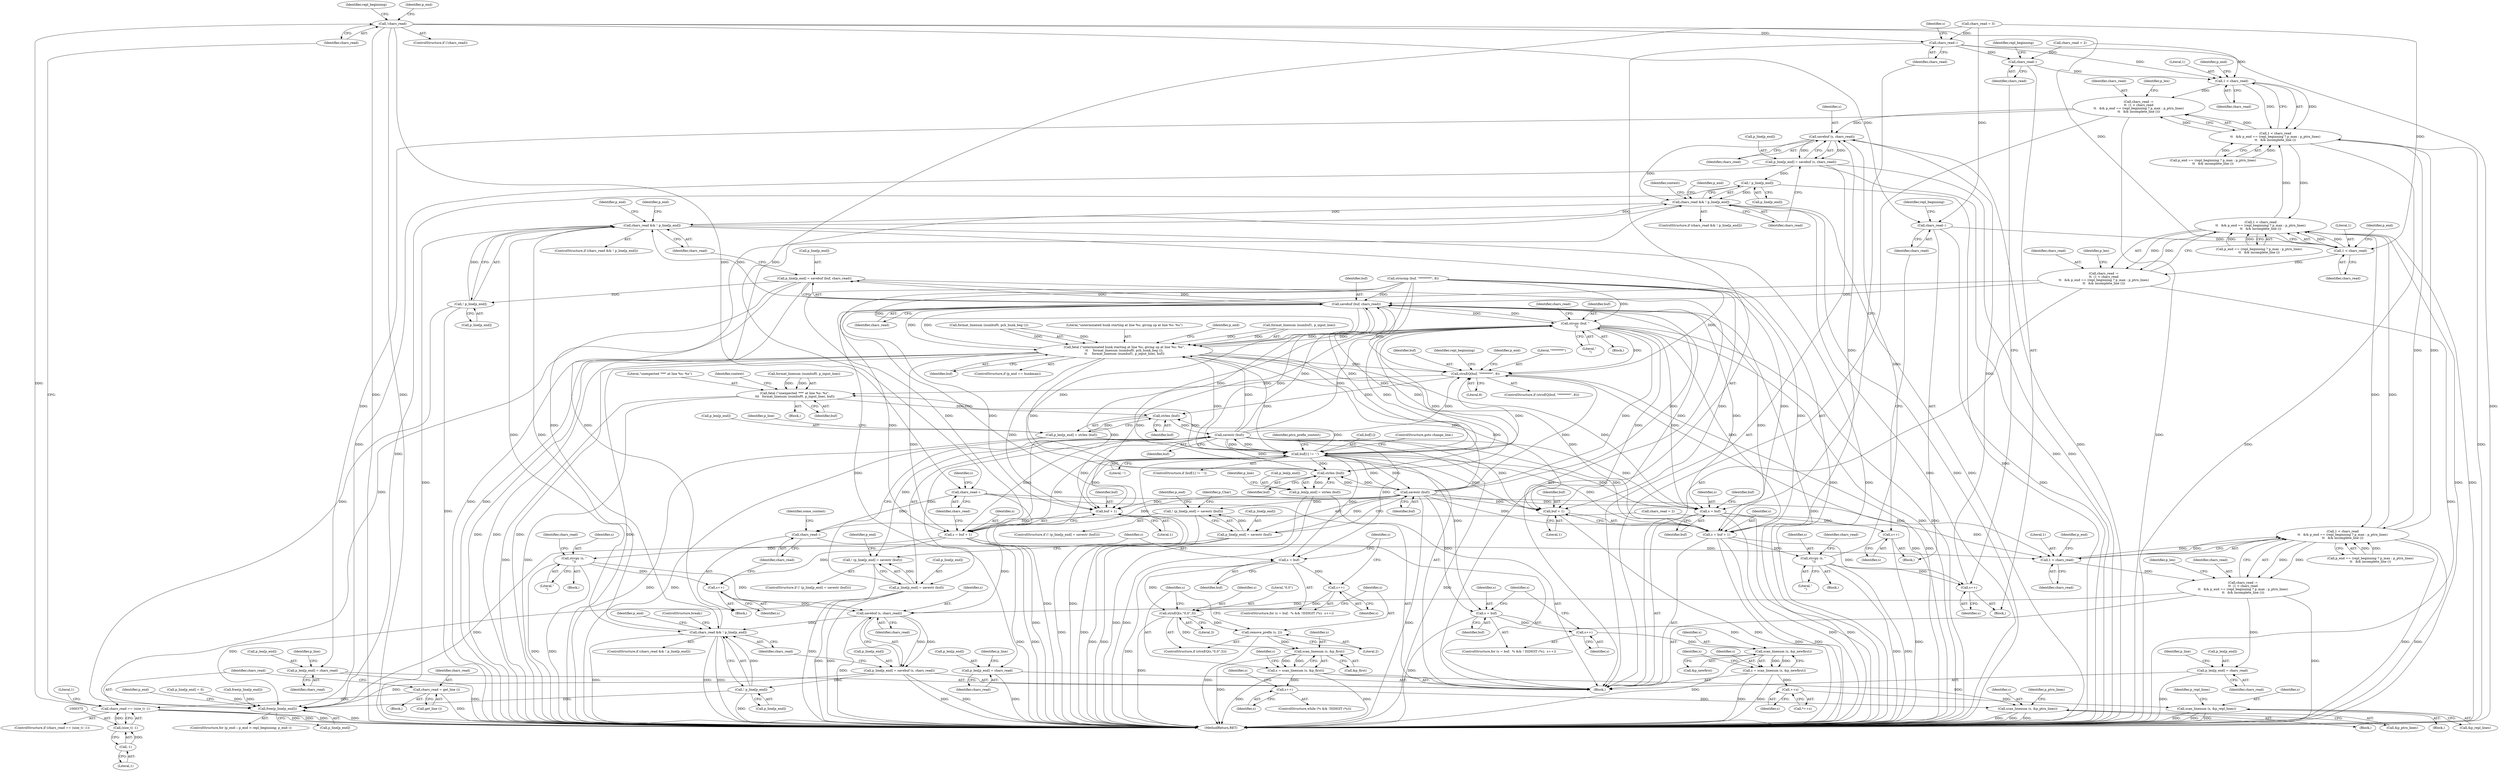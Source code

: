 digraph "0_savannah_0c08d7a902c6fdd49b704623a12d8d672ef18944@API" {
"1000382" [label="(Call,!chars_read)"];
"1000372" [label="(Call,chars_read == (size_t) -1)"];
"1000368" [label="(Call,chars_read = get_line ())"];
"1000374" [label="(Call,(size_t) -1)"];
"1000376" [label="(Call,-1)"];
"1000891" [label="(Call,chars_read--)"];
"1000920" [label="(Call,chars_read--)"];
"1000957" [label="(Call,1 < chars_read)"];
"1000954" [label="(Call,chars_read -=\n\t\t  (1 < chars_read\n\t\t   && p_end == (repl_beginning ? p_max : p_ptrn_lines)\n\t\t   && incomplete_line ()))"];
"1000968" [label="(Call,p_len[p_end] = chars_read)"];
"1000977" [label="(Call,savebuf (s, chars_read))"];
"1000973" [label="(Call,p_line[p_end] = savebuf (s, chars_read))"];
"1000983" [label="(Call,! p_line[p_end])"];
"1000981" [label="(Call,chars_read && ! p_line[p_end])"];
"1001055" [label="(Call,chars_read && ! p_line[p_end])"];
"1001183" [label="(Call,chars_read && ! p_line[p_end])"];
"1001237" [label="(Call,free(p_line[p_end]))"];
"1000956" [label="(Call,1 < chars_read\n\t\t   && p_end == (repl_beginning ? p_max : p_ptrn_lines)\n\t\t   && incomplete_line ())"];
"1001030" [label="(Call,1 < chars_read\n\t\t   && p_end == (repl_beginning ? p_max : p_ptrn_lines)\n\t\t   && incomplete_line ())"];
"1001028" [label="(Call,chars_read -=\n\t\t  (1 < chars_read\n\t\t   && p_end == (repl_beginning ? p_max : p_ptrn_lines)\n\t\t   && incomplete_line ()))"];
"1001042" [label="(Call,p_len[p_end] = chars_read)"];
"1001051" [label="(Call,savebuf (buf, chars_read))"];
"1000401" [label="(Call,strcpy (buf, \"  \n\"))"];
"1000417" [label="(Call,fatal (\"unterminated hunk starting at line %s; giving up at line %s: %s\",\n\t\t     format_linenum (numbuf0, pch_hunk_beg ()),\n\t\t     format_linenum (numbuf1, p_input_line), buf))"];
"1000452" [label="(Call,strnEQ(buf, \"********\", 8))"];
"1000486" [label="(Call,fatal (\"unexpected '***' at line %s: %s\",\n\t\t\t   format_linenum (numbuf0, p_input_line), buf))"];
"1000499" [label="(Call,strlen (buf))"];
"1000495" [label="(Call,p_len[p_end] = strlen (buf))"];
"1000507" [label="(Call,savestr (buf))"];
"1000502" [label="(Call,! (p_line[p_end] = savestr (buf)))"];
"1000503" [label="(Call,p_line[p_end] = savestr (buf))"];
"1000516" [label="(Call,s = buf)"];
"1000526" [label="(Call,s++)"];
"1000529" [label="(Call,strnEQ(s,\"0,0\",3))"];
"1000533" [label="(Call,remove_prefix (s, 2))"];
"1000538" [label="(Call,scan_linenum (s, &p_first))"];
"1000536" [label="(Call,s = scan_linenum (s, &p_first))"];
"1000556" [label="(Call,s++)"];
"1000558" [label="(Call,scan_linenum (s, &p_ptrn_lines))"];
"1000622" [label="(Call,buf[1] != '-')"];
"1000741" [label="(Call,strlen (buf))"];
"1000737" [label="(Call,p_len[p_end] = strlen (buf))"];
"1000749" [label="(Call,savestr (buf))"];
"1000744" [label="(Call,! (p_line[p_end] = savestr (buf)))"];
"1000745" [label="(Call,p_line[p_end] = savestr (buf))"];
"1000763" [label="(Call,s = buf)"];
"1000773" [label="(Call,s++)"];
"1000777" [label="(Call,scan_linenum (s, &p_newfirst))"];
"1000775" [label="(Call,s = scan_linenum (s, &p_newfirst))"];
"1000792" [label="(Call,++s)"];
"1000799" [label="(Call,scan_linenum (s, &p_repl_lines))"];
"1000886" [label="(Call,s = buf + 1)"];
"1000901" [label="(Call,strcpy (s, \" \n\"))"];
"1000918" [label="(Call,s++)"];
"1000888" [label="(Call,buf + 1)"];
"1000999" [label="(Call,s = buf)"];
"1001008" [label="(Call,s++)"];
"1001098" [label="(Call,s = buf + 1)"];
"1001113" [label="(Call,strcpy (s, \"\n\"))"];
"1001130" [label="(Call,s++)"];
"1001179" [label="(Call,savebuf (s, chars_read))"];
"1001175" [label="(Call,p_line[p_end] = savebuf (s, chars_read))"];
"1001185" [label="(Call,! p_line[p_end])"];
"1001100" [label="(Call,buf + 1)"];
"1001047" [label="(Call,p_line[p_end] = savebuf (buf, chars_read))"];
"1001057" [label="(Call,! p_line[p_end])"];
"1001158" [label="(Call,1 < chars_read\n\t\t   && p_end == (repl_beginning ? p_max : p_ptrn_lines)\n\t\t   && incomplete_line ())"];
"1001156" [label="(Call,chars_read -=\n\t\t  (1 < chars_read\n\t\t   && p_end == (repl_beginning ? p_max : p_ptrn_lines)\n\t\t   && incomplete_line ()))"];
"1001170" [label="(Call,p_len[p_end] = chars_read)"];
"1001010" [label="(Call,chars_read--)"];
"1001031" [label="(Call,1 < chars_read)"];
"1001103" [label="(Call,chars_read--)"];
"1001132" [label="(Call,chars_read--)"];
"1001159" [label="(Call,1 < chars_read)"];
"1000486" [label="(Call,fatal (\"unexpected '***' at line %s: %s\",\n\t\t\t   format_linenum (numbuf0, p_input_line), buf))"];
"1001159" [label="(Call,1 < chars_read)"];
"1001172" [label="(Identifier,p_len)"];
"1002772" [label="(MethodReturn,RET)"];
"1001001" [label="(Identifier,buf)"];
"1000890" [label="(Literal,1)"];
"1001161" [label="(Identifier,chars_read)"];
"1000453" [label="(Identifier,buf)"];
"1000487" [label="(Literal,\"unexpected '***' at line %s: %s\")"];
"1000402" [label="(Identifier,buf)"];
"1000741" [label="(Call,strlen (buf))"];
"1001057" [label="(Call,! p_line[p_end])"];
"1000532" [label="(Literal,3)"];
"1001183" [label="(Call,chars_read && ! p_line[p_end])"];
"1001030" [label="(Call,1 < chars_read\n\t\t   && p_end == (repl_beginning ? p_max : p_ptrn_lines)\n\t\t   && incomplete_line ())"];
"1001054" [label="(ControlStructure,if (chars_read && ! p_line[p_end]))"];
"1000742" [label="(Identifier,buf)"];
"1000521" [label="(Identifier,s)"];
"1000759" [label="(Identifier,p_Char)"];
"1000747" [label="(Identifier,p_line)"];
"1000381" [label="(ControlStructure,if (!chars_read))"];
"1000773" [label="(Call,s++)"];
"1000897" [label="(Identifier,s)"];
"1001044" [label="(Identifier,p_len)"];
"1000621" [label="(ControlStructure,if (buf[1] != '-'))"];
"1000793" [label="(Identifier,s)"];
"1001158" [label="(Call,1 < chars_read\n\t\t   && p_end == (repl_beginning ? p_max : p_ptrn_lines)\n\t\t   && incomplete_line ())"];
"1000765" [label="(Identifier,buf)"];
"1000547" [label="(Block,)"];
"1000556" [label="(Call,s++)"];
"1001191" [label="(Identifier,p_end)"];
"1000531" [label="(Literal,\"0,0\")"];
"1000999" [label="(Call,s = buf)"];
"1000919" [label="(Identifier,s)"];
"1000743" [label="(ControlStructure,if (! (p_line[p_end] = savestr (buf))))"];
"1001179" [label="(Call,savebuf (s, chars_read))"];
"1000903" [label="(Literal,\" \n\")"];
"1000559" [label="(Identifier,s)"];
"1000972" [label="(Identifier,chars_read)"];
"1000545" [label="(Identifier,s)"];
"1001145" [label="(Identifier,some_context)"];
"1001175" [label="(Call,p_line[p_end] = savebuf (s, chars_read))"];
"1001176" [label="(Call,p_line[p_end])"];
"1001049" [label="(Identifier,p_line)"];
"1000750" [label="(Identifier,buf)"];
"1000401" [label="(Call,strcpy (buf, \"  \n\"))"];
"1000800" [label="(Identifier,s)"];
"1000891" [label="(Call,chars_read--)"];
"1000888" [label="(Call,buf + 1)"];
"1000968" [label="(Call,p_len[p_end] = chars_read)"];
"1001036" [label="(Identifier,p_end)"];
"1000371" [label="(ControlStructure,if (chars_read == (size_t) -1))"];
"1000799" [label="(Call,scan_linenum (s, &p_repl_lines))"];
"1000774" [label="(Identifier,s)"];
"1001185" [label="(Call,! p_line[p_end])"];
"1000496" [label="(Call,p_len[p_end])"];
"1000786" [label="(Block,)"];
"1000981" [label="(Call,chars_read && ! p_line[p_end])"];
"1000501" [label="(ControlStructure,if (! (p_line[p_end] = savestr (buf))))"];
"1000563" [label="(Identifier,p_ptrn_lines)"];
"1000960" [label="(Call,p_end == (repl_beginning ? p_max : p_ptrn_lines)\n\t\t   && incomplete_line ())"];
"1000984" [label="(Call,p_line[p_end])"];
"1000622" [label="(Call,buf[1] != '-')"];
"1000530" [label="(Identifier,s)"];
"1000449" [label="(Block,)"];
"1000920" [label="(Call,chars_read--)"];
"1000764" [label="(Identifier,s)"];
"1000983" [label="(Call,! p_line[p_end])"];
"1001160" [label="(Literal,1)"];
"1001236" [label="(Identifier,p_end)"];
"1000455" [label="(Literal,8)"];
"1000901" [label="(Call,strcpy (s, \" \n\"))"];
"1001131" [label="(Identifier,s)"];
"1001156" [label="(Call,chars_read -=\n\t\t  (1 < chars_read\n\t\t   && p_end == (repl_beginning ? p_max : p_ptrn_lines)\n\t\t   && incomplete_line ()))"];
"1000451" [label="(ControlStructure,if (strnEQ(buf, \"********\", 8)))"];
"1001099" [label="(Identifier,s)"];
"1001132" [label="(Call,chars_read--)"];
"1000515" [label="(ControlStructure,for (s = buf;  *s && !ISDIGIT (*s);  s++))"];
"1000957" [label="(Call,1 < chars_read)"];
"1000623" [label="(Call,buf[1])"];
"1000792" [label="(Call,++s)"];
"1000763" [label="(Call,s = buf)"];
"1000459" [label="(Identifier,repl_beginning)"];
"1001186" [label="(Call,p_line[p_end])"];
"1000954" [label="(Call,chars_read -=\n\t\t  (1 < chars_read\n\t\t   && p_end == (repl_beginning ? p_max : p_ptrn_lines)\n\t\t   && incomplete_line ()))"];
"1000737" [label="(Call,p_len[p_end] = strlen (buf))"];
"1000298" [label="(Call,strncmp (buf, \"********\", 8))"];
"1000921" [label="(Identifier,chars_read)"];
"1001184" [label="(Identifier,chars_read)"];
"1000749" [label="(Call,savestr (buf))"];
"1001113" [label="(Call,strcpy (s, \"\n\"))"];
"1000548" [label="(ControlStructure,while (*s && !ISDIGIT (*s)))"];
"1001014" [label="(Identifier,repl_beginning)"];
"1001043" [label="(Call,p_len[p_end])"];
"1000627" [label="(ControlStructure,goto change_line;)"];
"1001170" [label="(Call,p_len[p_end] = chars_read)"];
"1000418" [label="(Literal,\"unterminated hunk starting at line %s; giving up at line %s: %s\")"];
"1000499" [label="(Call,strlen (buf))"];
"1001063" [label="(Identifier,p_end)"];
"1001031" [label="(Call,1 < chars_read)"];
"1000428" [label="(Identifier,p_end)"];
"1000534" [label="(Identifier,s)"];
"1000902" [label="(Identifier,s)"];
"1001195" [label="(ControlStructure,break;)"];
"1001100" [label="(Call,buf + 1)"];
"1001007" [label="(Block,)"];
"1000917" [label="(Block,)"];
"1000417" [label="(Call,fatal (\"unterminated hunk starting at line %s; giving up at line %s: %s\",\n\t\t     format_linenum (numbuf0, pch_hunk_beg ()),\n\t\t     format_linenum (numbuf1, p_input_line), buf))"];
"1000376" [label="(Call,-1)"];
"1001000" [label="(Identifier,s)"];
"1001058" [label="(Call,p_line[p_end])"];
"1000387" [label="(Identifier,repl_beginning)"];
"1001101" [label="(Identifier,buf)"];
"1001129" [label="(Block,)"];
"1000369" [label="(Identifier,chars_read)"];
"1000412" [label="(Identifier,p_end)"];
"1000768" [label="(Identifier,s)"];
"1000380" [label="(Literal,1)"];
"1000425" [label="(Identifier,buf)"];
"1000980" [label="(ControlStructure,if (chars_read && ! p_line[p_end]))"];
"1001029" [label="(Identifier,chars_read)"];
"1000516" [label="(Call,s = buf)"];
"1000801" [label="(Call,&p_repl_lines)"];
"1000994" [label="(Identifier,context)"];
"1000508" [label="(Identifier,buf)"];
"1001157" [label="(Identifier,chars_read)"];
"1000502" [label="(Call,! (p_line[p_end] = savestr (buf)))"];
"1001181" [label="(Identifier,chars_read)"];
"1001034" [label="(Call,p_end == (repl_beginning ? p_max : p_ptrn_lines)\n\t\t   && incomplete_line ())"];
"1001177" [label="(Identifier,p_line)"];
"1000560" [label="(Call,&p_ptrn_lines)"];
"1000540" [label="(Call,&p_first)"];
"1001115" [label="(Literal,\"\n\")"];
"1001098" [label="(Call,s = buf + 1)"];
"1000403" [label="(Literal,\"  \n\")"];
"1000969" [label="(Call,p_len[p_end])"];
"1000405" [label="(Identifier,chars_read)"];
"1000422" [label="(Call,format_linenum (numbuf1, p_input_line))"];
"1000558" [label="(Call,scan_linenum (s, &p_ptrn_lines))"];
"1000738" [label="(Call,p_len[p_end])"];
"1001162" [label="(Call,p_end == (repl_beginning ? p_max : p_ptrn_lines)\n\t\t   && incomplete_line ())"];
"1000511" [label="(Identifier,p_end)"];
"1000372" [label="(Call,chars_read == (size_t) -1)"];
"1000958" [label="(Literal,1)"];
"1000982" [label="(Identifier,chars_read)"];
"1000905" [label="(Identifier,chars_read)"];
"1000979" [label="(Identifier,chars_read)"];
"1001009" [label="(Identifier,s)"];
"1000973" [label="(Call,p_line[p_end] = savebuf (s, chars_read))"];
"1000779" [label="(Call,&p_newfirst)"];
"1000904" [label="(Call,chars_read = 2)"];
"1001053" [label="(Identifier,chars_read)"];
"1001048" [label="(Call,p_line[p_end])"];
"1000918" [label="(Call,s++)"];
"1000419" [label="(Call,format_linenum (numbuf0, pch_hunk_beg ()))"];
"1000886" [label="(Call,s = buf + 1)"];
"1001130" [label="(Call,s++)"];
"1000778" [label="(Identifier,s)"];
"1001042" [label="(Call,p_len[p_end] = chars_read)"];
"1000383" [label="(Identifier,chars_read)"];
"1000500" [label="(Identifier,buf)"];
"1001069" [label="(Identifier,p_end)"];
"1000959" [label="(Identifier,chars_read)"];
"1000974" [label="(Call,p_line[p_end])"];
"1001102" [label="(Literal,1)"];
"1000956" [label="(Call,1 < chars_read\n\t\t   && p_end == (repl_beginning ? p_max : p_ptrn_lines)\n\t\t   && incomplete_line ())"];
"1001174" [label="(Identifier,chars_read)"];
"1001008" [label="(Call,s++)"];
"1000526" [label="(Call,s++)"];
"1000557" [label="(Identifier,s)"];
"1000892" [label="(Identifier,chars_read)"];
"1000744" [label="(Call,! (p_line[p_end] = savestr (buf)))"];
"1000373" [label="(Identifier,chars_read)"];
"1000630" [label="(Identifier,ptrn_prefix_context)"];
"1000989" [label="(Identifier,p_end)"];
"1000804" [label="(Identifier,p_repl_lines)"];
"1000538" [label="(Call,scan_linenum (s, &p_first))"];
"1000474" [label="(Identifier,p_end)"];
"1000374" [label="(Call,(size_t) -1)"];
"1001237" [label="(Call,free(p_line[p_end]))"];
"1000527" [label="(Identifier,s)"];
"1001103" [label="(Call,chars_read--)"];
"1001109" [label="(Identifier,s)"];
"1001056" [label="(Identifier,chars_read)"];
"1000775" [label="(Call,s = scan_linenum (s, &p_newfirst))"];
"1001114" [label="(Identifier,s)"];
"1000533" [label="(Call,remove_prefix (s, 2))"];
"1001005" [label="(Identifier,buf)"];
"1000529" [label="(Call,strnEQ(s,\"0,0\",3))"];
"1000382" [label="(Call,!chars_read)"];
"1001052" [label="(Identifier,buf)"];
"1000400" [label="(Block,)"];
"1001055" [label="(Call,chars_read && ! p_line[p_end])"];
"1001180" [label="(Identifier,s)"];
"1000975" [label="(Identifier,p_line)"];
"1001046" [label="(Identifier,chars_read)"];
"1000505" [label="(Identifier,p_line)"];
"1000777" [label="(Call,scan_linenum (s, &p_newfirst))"];
"1000370" [label="(Call,get_line ())"];
"1000517" [label="(Identifier,s)"];
"1001182" [label="(ControlStructure,if (chars_read && ! p_line[p_end]))"];
"1000476" [label="(Block,)"];
"1000535" [label="(Literal,2)"];
"1000889" [label="(Identifier,buf)"];
"1000528" [label="(ControlStructure,if (strnEQ(s,\"0,0\",3)))"];
"1000413" [label="(ControlStructure,if (p_end == hunkmax))"];
"1000791" [label="(Call,*++s)"];
"1000495" [label="(Call,p_len[p_end] = strlen (buf))"];
"1001104" [label="(Identifier,chars_read)"];
"1001033" [label="(Identifier,chars_read)"];
"1000955" [label="(Identifier,chars_read)"];
"1000441" [label="(Call,p_line[p_end] = 0)"];
"1000537" [label="(Identifier,s)"];
"1000978" [label="(Identifier,s)"];
"1001028" [label="(Call,chars_read -=\n\t\t  (1 < chars_read\n\t\t   && p_end == (repl_beginning ? p_max : p_ptrn_lines)\n\t\t   && incomplete_line ()))"];
"1001133" [label="(Identifier,chars_read)"];
"1001011" [label="(Identifier,chars_read)"];
"1000404" [label="(Call,chars_read = 3)"];
"1000491" [label="(Identifier,buf)"];
"1000454" [label="(Literal,\"********\")"];
"1000493" [label="(Identifier,context)"];
"1000518" [label="(Identifier,buf)"];
"1000377" [label="(Literal,1)"];
"1000536" [label="(Call,s = scan_linenum (s, &p_first))"];
"1001047" [label="(Call,p_line[p_end] = savebuf (buf, chars_read))"];
"1000551" [label="(Identifier,s)"];
"1000762" [label="(ControlStructure,for (s = buf;  *s && ! ISDIGIT (*s);  s++))"];
"1000887" [label="(Identifier,s)"];
"1001117" [label="(Identifier,chars_read)"];
"1000367" [label="(Block,)"];
"1000970" [label="(Identifier,p_len)"];
"1000174" [label="(Call,free(p_line[p_end]))"];
"1000488" [label="(Call,format_linenum (numbuf0, p_input_line))"];
"1000784" [label="(Identifier,s)"];
"1001164" [label="(Identifier,p_end)"];
"1000776" [label="(Identifier,s)"];
"1000368" [label="(Call,chars_read = get_line ())"];
"1000962" [label="(Identifier,p_end)"];
"1000626" [label="(Literal,'-')"];
"1001010" [label="(Call,chars_read--)"];
"1000452" [label="(Call,strnEQ(buf, \"********\", 8))"];
"1000746" [label="(Call,p_line[p_end])"];
"1001171" [label="(Call,p_len[p_end])"];
"1001112" [label="(Block,)"];
"1000977" [label="(Call,savebuf (s, chars_read))"];
"1000753" [label="(Identifier,p_end)"];
"1000507" [label="(Call,savestr (buf))"];
"1000934" [label="(Identifier,repl_beginning)"];
"1001051" [label="(Call,savebuf (buf, chars_read))"];
"1000745" [label="(Call,p_line[p_end] = savestr (buf))"];
"1000900" [label="(Block,)"];
"1001229" [label="(ControlStructure,for (p_end--; p_end > repl_beginning; p_end--))"];
"1001238" [label="(Call,p_line[p_end])"];
"1000503" [label="(Call,p_line[p_end] = savestr (buf))"];
"1000539" [label="(Identifier,s)"];
"1001032" [label="(Literal,1)"];
"1001116" [label="(Call,chars_read = 2)"];
"1000504" [label="(Call,p_line[p_end])"];
"1000382" -> "1000381"  [label="AST: "];
"1000382" -> "1000383"  [label="CFG: "];
"1000383" -> "1000382"  [label="AST: "];
"1000387" -> "1000382"  [label="CFG: "];
"1000412" -> "1000382"  [label="CFG: "];
"1000382" -> "1002772"  [label="DDG: "];
"1000382" -> "1002772"  [label="DDG: "];
"1000372" -> "1000382"  [label="DDG: "];
"1000382" -> "1000891"  [label="DDG: "];
"1000382" -> "1001010"  [label="DDG: "];
"1000382" -> "1001031"  [label="DDG: "];
"1000382" -> "1001103"  [label="DDG: "];
"1000372" -> "1000371"  [label="AST: "];
"1000372" -> "1000374"  [label="CFG: "];
"1000373" -> "1000372"  [label="AST: "];
"1000374" -> "1000372"  [label="AST: "];
"1000380" -> "1000372"  [label="CFG: "];
"1000383" -> "1000372"  [label="CFG: "];
"1000372" -> "1002772"  [label="DDG: "];
"1000372" -> "1002772"  [label="DDG: "];
"1000372" -> "1002772"  [label="DDG: "];
"1000368" -> "1000372"  [label="DDG: "];
"1000374" -> "1000372"  [label="DDG: "];
"1000368" -> "1000367"  [label="AST: "];
"1000368" -> "1000370"  [label="CFG: "];
"1000369" -> "1000368"  [label="AST: "];
"1000370" -> "1000368"  [label="AST: "];
"1000373" -> "1000368"  [label="CFG: "];
"1000368" -> "1002772"  [label="DDG: "];
"1000374" -> "1000376"  [label="CFG: "];
"1000375" -> "1000374"  [label="AST: "];
"1000376" -> "1000374"  [label="AST: "];
"1000376" -> "1000374"  [label="DDG: "];
"1000376" -> "1000377"  [label="CFG: "];
"1000377" -> "1000376"  [label="AST: "];
"1000891" -> "1000449"  [label="AST: "];
"1000891" -> "1000892"  [label="CFG: "];
"1000892" -> "1000891"  [label="AST: "];
"1000897" -> "1000891"  [label="CFG: "];
"1000891" -> "1002772"  [label="DDG: "];
"1000404" -> "1000891"  [label="DDG: "];
"1000891" -> "1000920"  [label="DDG: "];
"1000891" -> "1000957"  [label="DDG: "];
"1000920" -> "1000917"  [label="AST: "];
"1000920" -> "1000921"  [label="CFG: "];
"1000921" -> "1000920"  [label="AST: "];
"1000934" -> "1000920"  [label="CFG: "];
"1000904" -> "1000920"  [label="DDG: "];
"1000920" -> "1000957"  [label="DDG: "];
"1000957" -> "1000956"  [label="AST: "];
"1000957" -> "1000959"  [label="CFG: "];
"1000958" -> "1000957"  [label="AST: "];
"1000959" -> "1000957"  [label="AST: "];
"1000962" -> "1000957"  [label="CFG: "];
"1000956" -> "1000957"  [label="CFG: "];
"1000957" -> "1000954"  [label="DDG: "];
"1000957" -> "1000956"  [label="DDG: "];
"1000957" -> "1000956"  [label="DDG: "];
"1000904" -> "1000957"  [label="DDG: "];
"1000954" -> "1000449"  [label="AST: "];
"1000954" -> "1000956"  [label="CFG: "];
"1000955" -> "1000954"  [label="AST: "];
"1000956" -> "1000954"  [label="AST: "];
"1000970" -> "1000954"  [label="CFG: "];
"1000954" -> "1002772"  [label="DDG: "];
"1000956" -> "1000954"  [label="DDG: "];
"1000956" -> "1000954"  [label="DDG: "];
"1000954" -> "1000968"  [label="DDG: "];
"1000954" -> "1000977"  [label="DDG: "];
"1000968" -> "1000449"  [label="AST: "];
"1000968" -> "1000972"  [label="CFG: "];
"1000969" -> "1000968"  [label="AST: "];
"1000972" -> "1000968"  [label="AST: "];
"1000975" -> "1000968"  [label="CFG: "];
"1000968" -> "1002772"  [label="DDG: "];
"1000977" -> "1000973"  [label="AST: "];
"1000977" -> "1000979"  [label="CFG: "];
"1000978" -> "1000977"  [label="AST: "];
"1000979" -> "1000977"  [label="AST: "];
"1000973" -> "1000977"  [label="CFG: "];
"1000977" -> "1002772"  [label="DDG: "];
"1000977" -> "1000973"  [label="DDG: "];
"1000977" -> "1000973"  [label="DDG: "];
"1000918" -> "1000977"  [label="DDG: "];
"1000886" -> "1000977"  [label="DDG: "];
"1000901" -> "1000977"  [label="DDG: "];
"1000977" -> "1000981"  [label="DDG: "];
"1000973" -> "1000449"  [label="AST: "];
"1000974" -> "1000973"  [label="AST: "];
"1000982" -> "1000973"  [label="CFG: "];
"1000973" -> "1002772"  [label="DDG: "];
"1000973" -> "1002772"  [label="DDG: "];
"1000973" -> "1000983"  [label="DDG: "];
"1000973" -> "1001237"  [label="DDG: "];
"1000983" -> "1000981"  [label="AST: "];
"1000983" -> "1000984"  [label="CFG: "];
"1000984" -> "1000983"  [label="AST: "];
"1000981" -> "1000983"  [label="CFG: "];
"1000983" -> "1002772"  [label="DDG: "];
"1000983" -> "1000981"  [label="DDG: "];
"1000983" -> "1001237"  [label="DDG: "];
"1000981" -> "1000980"  [label="AST: "];
"1000981" -> "1000982"  [label="CFG: "];
"1000982" -> "1000981"  [label="AST: "];
"1000989" -> "1000981"  [label="CFG: "];
"1000994" -> "1000981"  [label="CFG: "];
"1000981" -> "1002772"  [label="DDG: "];
"1000981" -> "1002772"  [label="DDG: "];
"1000981" -> "1002772"  [label="DDG: "];
"1001183" -> "1000981"  [label="DDG: "];
"1001055" -> "1000981"  [label="DDG: "];
"1000981" -> "1001055"  [label="DDG: "];
"1000981" -> "1001183"  [label="DDG: "];
"1001055" -> "1001054"  [label="AST: "];
"1001055" -> "1001056"  [label="CFG: "];
"1001055" -> "1001057"  [label="CFG: "];
"1001056" -> "1001055"  [label="AST: "];
"1001057" -> "1001055"  [label="AST: "];
"1001063" -> "1001055"  [label="CFG: "];
"1001069" -> "1001055"  [label="CFG: "];
"1001055" -> "1002772"  [label="DDG: "];
"1001055" -> "1002772"  [label="DDG: "];
"1001055" -> "1002772"  [label="DDG: "];
"1001051" -> "1001055"  [label="DDG: "];
"1001057" -> "1001055"  [label="DDG: "];
"1001183" -> "1001055"  [label="DDG: "];
"1001055" -> "1001183"  [label="DDG: "];
"1001183" -> "1001182"  [label="AST: "];
"1001183" -> "1001184"  [label="CFG: "];
"1001183" -> "1001185"  [label="CFG: "];
"1001184" -> "1001183"  [label="AST: "];
"1001185" -> "1001183"  [label="AST: "];
"1001191" -> "1001183"  [label="CFG: "];
"1001195" -> "1001183"  [label="CFG: "];
"1001183" -> "1002772"  [label="DDG: "];
"1001183" -> "1002772"  [label="DDG: "];
"1001183" -> "1002772"  [label="DDG: "];
"1001179" -> "1001183"  [label="DDG: "];
"1001185" -> "1001183"  [label="DDG: "];
"1001237" -> "1001229"  [label="AST: "];
"1001237" -> "1001238"  [label="CFG: "];
"1001238" -> "1001237"  [label="AST: "];
"1001236" -> "1001237"  [label="CFG: "];
"1001237" -> "1002772"  [label="DDG: "];
"1001057" -> "1001237"  [label="DDG: "];
"1001047" -> "1001237"  [label="DDG: "];
"1000745" -> "1001237"  [label="DDG: "];
"1000503" -> "1001237"  [label="DDG: "];
"1000174" -> "1001237"  [label="DDG: "];
"1001185" -> "1001237"  [label="DDG: "];
"1000441" -> "1001237"  [label="DDG: "];
"1001175" -> "1001237"  [label="DDG: "];
"1000956" -> "1000960"  [label="CFG: "];
"1000960" -> "1000956"  [label="AST: "];
"1000956" -> "1002772"  [label="DDG: "];
"1000956" -> "1002772"  [label="DDG: "];
"1001158" -> "1000956"  [label="DDG: "];
"1001030" -> "1000956"  [label="DDG: "];
"1000960" -> "1000956"  [label="DDG: "];
"1000960" -> "1000956"  [label="DDG: "];
"1000956" -> "1001030"  [label="DDG: "];
"1000956" -> "1001158"  [label="DDG: "];
"1001030" -> "1001028"  [label="AST: "];
"1001030" -> "1001031"  [label="CFG: "];
"1001030" -> "1001034"  [label="CFG: "];
"1001031" -> "1001030"  [label="AST: "];
"1001034" -> "1001030"  [label="AST: "];
"1001028" -> "1001030"  [label="CFG: "];
"1001030" -> "1002772"  [label="DDG: "];
"1001030" -> "1002772"  [label="DDG: "];
"1001030" -> "1001028"  [label="DDG: "];
"1001030" -> "1001028"  [label="DDG: "];
"1001031" -> "1001030"  [label="DDG: "];
"1001031" -> "1001030"  [label="DDG: "];
"1001034" -> "1001030"  [label="DDG: "];
"1001034" -> "1001030"  [label="DDG: "];
"1001158" -> "1001030"  [label="DDG: "];
"1001030" -> "1001158"  [label="DDG: "];
"1001028" -> "1000449"  [label="AST: "];
"1001029" -> "1001028"  [label="AST: "];
"1001044" -> "1001028"  [label="CFG: "];
"1001028" -> "1002772"  [label="DDG: "];
"1001031" -> "1001028"  [label="DDG: "];
"1001028" -> "1001042"  [label="DDG: "];
"1001028" -> "1001051"  [label="DDG: "];
"1001042" -> "1000449"  [label="AST: "];
"1001042" -> "1001046"  [label="CFG: "];
"1001043" -> "1001042"  [label="AST: "];
"1001046" -> "1001042"  [label="AST: "];
"1001049" -> "1001042"  [label="CFG: "];
"1001042" -> "1002772"  [label="DDG: "];
"1001051" -> "1001047"  [label="AST: "];
"1001051" -> "1001053"  [label="CFG: "];
"1001052" -> "1001051"  [label="AST: "];
"1001053" -> "1001051"  [label="AST: "];
"1001047" -> "1001051"  [label="CFG: "];
"1001051" -> "1002772"  [label="DDG: "];
"1001051" -> "1000401"  [label="DDG: "];
"1001051" -> "1000417"  [label="DDG: "];
"1001051" -> "1000452"  [label="DDG: "];
"1001051" -> "1000622"  [label="DDG: "];
"1001051" -> "1000741"  [label="DDG: "];
"1001051" -> "1000886"  [label="DDG: "];
"1001051" -> "1000888"  [label="DDG: "];
"1001051" -> "1000999"  [label="DDG: "];
"1001051" -> "1001047"  [label="DDG: "];
"1001051" -> "1001047"  [label="DDG: "];
"1000622" -> "1001051"  [label="DDG: "];
"1000401" -> "1001051"  [label="DDG: "];
"1000417" -> "1001051"  [label="DDG: "];
"1000507" -> "1001051"  [label="DDG: "];
"1000298" -> "1001051"  [label="DDG: "];
"1000749" -> "1001051"  [label="DDG: "];
"1001051" -> "1001098"  [label="DDG: "];
"1001051" -> "1001100"  [label="DDG: "];
"1000401" -> "1000400"  [label="AST: "];
"1000401" -> "1000403"  [label="CFG: "];
"1000402" -> "1000401"  [label="AST: "];
"1000403" -> "1000401"  [label="AST: "];
"1000405" -> "1000401"  [label="CFG: "];
"1000401" -> "1002772"  [label="DDG: "];
"1000401" -> "1002772"  [label="DDG: "];
"1000622" -> "1000401"  [label="DDG: "];
"1000417" -> "1000401"  [label="DDG: "];
"1000507" -> "1000401"  [label="DDG: "];
"1000298" -> "1000401"  [label="DDG: "];
"1000749" -> "1000401"  [label="DDG: "];
"1000401" -> "1000417"  [label="DDG: "];
"1000401" -> "1000452"  [label="DDG: "];
"1000401" -> "1000622"  [label="DDG: "];
"1000401" -> "1000741"  [label="DDG: "];
"1000401" -> "1000886"  [label="DDG: "];
"1000401" -> "1000888"  [label="DDG: "];
"1000401" -> "1000999"  [label="DDG: "];
"1000401" -> "1001098"  [label="DDG: "];
"1000401" -> "1001100"  [label="DDG: "];
"1000417" -> "1000413"  [label="AST: "];
"1000417" -> "1000425"  [label="CFG: "];
"1000418" -> "1000417"  [label="AST: "];
"1000419" -> "1000417"  [label="AST: "];
"1000422" -> "1000417"  [label="AST: "];
"1000425" -> "1000417"  [label="AST: "];
"1000428" -> "1000417"  [label="CFG: "];
"1000417" -> "1002772"  [label="DDG: "];
"1000417" -> "1002772"  [label="DDG: "];
"1000417" -> "1002772"  [label="DDG: "];
"1000417" -> "1002772"  [label="DDG: "];
"1000419" -> "1000417"  [label="DDG: "];
"1000419" -> "1000417"  [label="DDG: "];
"1000422" -> "1000417"  [label="DDG: "];
"1000422" -> "1000417"  [label="DDG: "];
"1000622" -> "1000417"  [label="DDG: "];
"1000507" -> "1000417"  [label="DDG: "];
"1000298" -> "1000417"  [label="DDG: "];
"1000749" -> "1000417"  [label="DDG: "];
"1000417" -> "1000452"  [label="DDG: "];
"1000417" -> "1000622"  [label="DDG: "];
"1000417" -> "1000741"  [label="DDG: "];
"1000417" -> "1000886"  [label="DDG: "];
"1000417" -> "1000888"  [label="DDG: "];
"1000417" -> "1000999"  [label="DDG: "];
"1000417" -> "1001098"  [label="DDG: "];
"1000417" -> "1001100"  [label="DDG: "];
"1000452" -> "1000451"  [label="AST: "];
"1000452" -> "1000455"  [label="CFG: "];
"1000453" -> "1000452"  [label="AST: "];
"1000454" -> "1000452"  [label="AST: "];
"1000455" -> "1000452"  [label="AST: "];
"1000459" -> "1000452"  [label="CFG: "];
"1000474" -> "1000452"  [label="CFG: "];
"1000452" -> "1002772"  [label="DDG: "];
"1000452" -> "1002772"  [label="DDG: "];
"1000622" -> "1000452"  [label="DDG: "];
"1000507" -> "1000452"  [label="DDG: "];
"1000298" -> "1000452"  [label="DDG: "];
"1000749" -> "1000452"  [label="DDG: "];
"1000452" -> "1000486"  [label="DDG: "];
"1000452" -> "1000499"  [label="DDG: "];
"1000486" -> "1000476"  [label="AST: "];
"1000486" -> "1000491"  [label="CFG: "];
"1000487" -> "1000486"  [label="AST: "];
"1000488" -> "1000486"  [label="AST: "];
"1000491" -> "1000486"  [label="AST: "];
"1000493" -> "1000486"  [label="CFG: "];
"1000486" -> "1002772"  [label="DDG: "];
"1000486" -> "1002772"  [label="DDG: "];
"1000488" -> "1000486"  [label="DDG: "];
"1000488" -> "1000486"  [label="DDG: "];
"1000622" -> "1000486"  [label="DDG: "];
"1000486" -> "1000499"  [label="DDG: "];
"1000499" -> "1000495"  [label="AST: "];
"1000499" -> "1000500"  [label="CFG: "];
"1000500" -> "1000499"  [label="AST: "];
"1000495" -> "1000499"  [label="CFG: "];
"1000499" -> "1000495"  [label="DDG: "];
"1000622" -> "1000499"  [label="DDG: "];
"1000499" -> "1000507"  [label="DDG: "];
"1000495" -> "1000449"  [label="AST: "];
"1000496" -> "1000495"  [label="AST: "];
"1000505" -> "1000495"  [label="CFG: "];
"1000495" -> "1002772"  [label="DDG: "];
"1000495" -> "1002772"  [label="DDG: "];
"1000507" -> "1000503"  [label="AST: "];
"1000507" -> "1000508"  [label="CFG: "];
"1000508" -> "1000507"  [label="AST: "];
"1000503" -> "1000507"  [label="CFG: "];
"1000507" -> "1002772"  [label="DDG: "];
"1000507" -> "1000502"  [label="DDG: "];
"1000507" -> "1000503"  [label="DDG: "];
"1000622" -> "1000507"  [label="DDG: "];
"1000507" -> "1000516"  [label="DDG: "];
"1000507" -> "1000622"  [label="DDG: "];
"1000507" -> "1000741"  [label="DDG: "];
"1000507" -> "1000886"  [label="DDG: "];
"1000507" -> "1000888"  [label="DDG: "];
"1000507" -> "1000999"  [label="DDG: "];
"1000507" -> "1001098"  [label="DDG: "];
"1000507" -> "1001100"  [label="DDG: "];
"1000502" -> "1000501"  [label="AST: "];
"1000502" -> "1000503"  [label="CFG: "];
"1000503" -> "1000502"  [label="AST: "];
"1000511" -> "1000502"  [label="CFG: "];
"1000517" -> "1000502"  [label="CFG: "];
"1000502" -> "1002772"  [label="DDG: "];
"1000503" -> "1000502"  [label="DDG: "];
"1000504" -> "1000503"  [label="AST: "];
"1000503" -> "1002772"  [label="DDG: "];
"1000503" -> "1002772"  [label="DDG: "];
"1000516" -> "1000515"  [label="AST: "];
"1000516" -> "1000518"  [label="CFG: "];
"1000517" -> "1000516"  [label="AST: "];
"1000518" -> "1000516"  [label="AST: "];
"1000521" -> "1000516"  [label="CFG: "];
"1000516" -> "1002772"  [label="DDG: "];
"1000622" -> "1000516"  [label="DDG: "];
"1000516" -> "1000526"  [label="DDG: "];
"1000516" -> "1000529"  [label="DDG: "];
"1000526" -> "1000515"  [label="AST: "];
"1000526" -> "1000527"  [label="CFG: "];
"1000527" -> "1000526"  [label="AST: "];
"1000521" -> "1000526"  [label="CFG: "];
"1000526" -> "1000529"  [label="DDG: "];
"1000529" -> "1000528"  [label="AST: "];
"1000529" -> "1000532"  [label="CFG: "];
"1000530" -> "1000529"  [label="AST: "];
"1000531" -> "1000529"  [label="AST: "];
"1000532" -> "1000529"  [label="AST: "];
"1000534" -> "1000529"  [label="CFG: "];
"1000537" -> "1000529"  [label="CFG: "];
"1000529" -> "1002772"  [label="DDG: "];
"1000529" -> "1000533"  [label="DDG: "];
"1000529" -> "1000538"  [label="DDG: "];
"1000533" -> "1000528"  [label="AST: "];
"1000533" -> "1000535"  [label="CFG: "];
"1000534" -> "1000533"  [label="AST: "];
"1000535" -> "1000533"  [label="AST: "];
"1000537" -> "1000533"  [label="CFG: "];
"1000533" -> "1002772"  [label="DDG: "];
"1000533" -> "1000538"  [label="DDG: "];
"1000538" -> "1000536"  [label="AST: "];
"1000538" -> "1000540"  [label="CFG: "];
"1000539" -> "1000538"  [label="AST: "];
"1000540" -> "1000538"  [label="AST: "];
"1000536" -> "1000538"  [label="CFG: "];
"1000538" -> "1002772"  [label="DDG: "];
"1000538" -> "1000536"  [label="DDG: "];
"1000538" -> "1000536"  [label="DDG: "];
"1000536" -> "1000449"  [label="AST: "];
"1000537" -> "1000536"  [label="AST: "];
"1000545" -> "1000536"  [label="CFG: "];
"1000536" -> "1002772"  [label="DDG: "];
"1000536" -> "1002772"  [label="DDG: "];
"1000536" -> "1000556"  [label="DDG: "];
"1000536" -> "1000558"  [label="DDG: "];
"1000556" -> "1000548"  [label="AST: "];
"1000556" -> "1000557"  [label="CFG: "];
"1000557" -> "1000556"  [label="AST: "];
"1000551" -> "1000556"  [label="CFG: "];
"1000556" -> "1000558"  [label="DDG: "];
"1000558" -> "1000547"  [label="AST: "];
"1000558" -> "1000560"  [label="CFG: "];
"1000559" -> "1000558"  [label="AST: "];
"1000560" -> "1000558"  [label="AST: "];
"1000563" -> "1000558"  [label="CFG: "];
"1000558" -> "1002772"  [label="DDG: "];
"1000558" -> "1002772"  [label="DDG: "];
"1000558" -> "1002772"  [label="DDG: "];
"1000622" -> "1000621"  [label="AST: "];
"1000622" -> "1000626"  [label="CFG: "];
"1000623" -> "1000622"  [label="AST: "];
"1000626" -> "1000622"  [label="AST: "];
"1000627" -> "1000622"  [label="CFG: "];
"1000630" -> "1000622"  [label="CFG: "];
"1000622" -> "1002772"  [label="DDG: "];
"1000622" -> "1002772"  [label="DDG: "];
"1000298" -> "1000622"  [label="DDG: "];
"1000749" -> "1000622"  [label="DDG: "];
"1000622" -> "1000741"  [label="DDG: "];
"1000622" -> "1000749"  [label="DDG: "];
"1000622" -> "1000763"  [label="DDG: "];
"1000622" -> "1000886"  [label="DDG: "];
"1000622" -> "1000888"  [label="DDG: "];
"1000622" -> "1000999"  [label="DDG: "];
"1000622" -> "1001098"  [label="DDG: "];
"1000622" -> "1001100"  [label="DDG: "];
"1000741" -> "1000737"  [label="AST: "];
"1000741" -> "1000742"  [label="CFG: "];
"1000742" -> "1000741"  [label="AST: "];
"1000737" -> "1000741"  [label="CFG: "];
"1000741" -> "1000737"  [label="DDG: "];
"1000298" -> "1000741"  [label="DDG: "];
"1000749" -> "1000741"  [label="DDG: "];
"1000741" -> "1000749"  [label="DDG: "];
"1000737" -> "1000449"  [label="AST: "];
"1000738" -> "1000737"  [label="AST: "];
"1000747" -> "1000737"  [label="CFG: "];
"1000737" -> "1002772"  [label="DDG: "];
"1000737" -> "1002772"  [label="DDG: "];
"1000749" -> "1000745"  [label="AST: "];
"1000749" -> "1000750"  [label="CFG: "];
"1000750" -> "1000749"  [label="AST: "];
"1000745" -> "1000749"  [label="CFG: "];
"1000749" -> "1002772"  [label="DDG: "];
"1000749" -> "1000744"  [label="DDG: "];
"1000749" -> "1000745"  [label="DDG: "];
"1000749" -> "1000763"  [label="DDG: "];
"1000749" -> "1000886"  [label="DDG: "];
"1000749" -> "1000888"  [label="DDG: "];
"1000749" -> "1000999"  [label="DDG: "];
"1000749" -> "1001098"  [label="DDG: "];
"1000749" -> "1001100"  [label="DDG: "];
"1000744" -> "1000743"  [label="AST: "];
"1000744" -> "1000745"  [label="CFG: "];
"1000745" -> "1000744"  [label="AST: "];
"1000753" -> "1000744"  [label="CFG: "];
"1000759" -> "1000744"  [label="CFG: "];
"1000744" -> "1002772"  [label="DDG: "];
"1000745" -> "1000744"  [label="DDG: "];
"1000746" -> "1000745"  [label="AST: "];
"1000745" -> "1002772"  [label="DDG: "];
"1000745" -> "1002772"  [label="DDG: "];
"1000763" -> "1000762"  [label="AST: "];
"1000763" -> "1000765"  [label="CFG: "];
"1000764" -> "1000763"  [label="AST: "];
"1000765" -> "1000763"  [label="AST: "];
"1000768" -> "1000763"  [label="CFG: "];
"1000763" -> "1002772"  [label="DDG: "];
"1000763" -> "1000773"  [label="DDG: "];
"1000763" -> "1000777"  [label="DDG: "];
"1000773" -> "1000762"  [label="AST: "];
"1000773" -> "1000774"  [label="CFG: "];
"1000774" -> "1000773"  [label="AST: "];
"1000768" -> "1000773"  [label="CFG: "];
"1000773" -> "1000777"  [label="DDG: "];
"1000777" -> "1000775"  [label="AST: "];
"1000777" -> "1000779"  [label="CFG: "];
"1000778" -> "1000777"  [label="AST: "];
"1000779" -> "1000777"  [label="AST: "];
"1000775" -> "1000777"  [label="CFG: "];
"1000777" -> "1002772"  [label="DDG: "];
"1000777" -> "1000775"  [label="DDG: "];
"1000777" -> "1000775"  [label="DDG: "];
"1000775" -> "1000449"  [label="AST: "];
"1000776" -> "1000775"  [label="AST: "];
"1000784" -> "1000775"  [label="CFG: "];
"1000775" -> "1002772"  [label="DDG: "];
"1000775" -> "1002772"  [label="DDG: "];
"1000775" -> "1000792"  [label="DDG: "];
"1000792" -> "1000791"  [label="AST: "];
"1000792" -> "1000793"  [label="CFG: "];
"1000793" -> "1000792"  [label="AST: "];
"1000791" -> "1000792"  [label="CFG: "];
"1000792" -> "1000799"  [label="DDG: "];
"1000799" -> "1000786"  [label="AST: "];
"1000799" -> "1000801"  [label="CFG: "];
"1000800" -> "1000799"  [label="AST: "];
"1000801" -> "1000799"  [label="AST: "];
"1000804" -> "1000799"  [label="CFG: "];
"1000799" -> "1002772"  [label="DDG: "];
"1000799" -> "1002772"  [label="DDG: "];
"1000799" -> "1002772"  [label="DDG: "];
"1000886" -> "1000449"  [label="AST: "];
"1000886" -> "1000888"  [label="CFG: "];
"1000887" -> "1000886"  [label="AST: "];
"1000888" -> "1000886"  [label="AST: "];
"1000892" -> "1000886"  [label="CFG: "];
"1000886" -> "1002772"  [label="DDG: "];
"1000886" -> "1002772"  [label="DDG: "];
"1000298" -> "1000886"  [label="DDG: "];
"1000886" -> "1000901"  [label="DDG: "];
"1000886" -> "1000918"  [label="DDG: "];
"1000901" -> "1000900"  [label="AST: "];
"1000901" -> "1000903"  [label="CFG: "];
"1000902" -> "1000901"  [label="AST: "];
"1000903" -> "1000901"  [label="AST: "];
"1000905" -> "1000901"  [label="CFG: "];
"1000901" -> "1002772"  [label="DDG: "];
"1000901" -> "1002772"  [label="DDG: "];
"1000901" -> "1000918"  [label="DDG: "];
"1000918" -> "1000917"  [label="AST: "];
"1000918" -> "1000919"  [label="CFG: "];
"1000919" -> "1000918"  [label="AST: "];
"1000921" -> "1000918"  [label="CFG: "];
"1000888" -> "1000890"  [label="CFG: "];
"1000889" -> "1000888"  [label="AST: "];
"1000890" -> "1000888"  [label="AST: "];
"1000888" -> "1002772"  [label="DDG: "];
"1000298" -> "1000888"  [label="DDG: "];
"1000999" -> "1000449"  [label="AST: "];
"1000999" -> "1001001"  [label="CFG: "];
"1001000" -> "1000999"  [label="AST: "];
"1001001" -> "1000999"  [label="AST: "];
"1001005" -> "1000999"  [label="CFG: "];
"1000999" -> "1002772"  [label="DDG: "];
"1000999" -> "1002772"  [label="DDG: "];
"1000298" -> "1000999"  [label="DDG: "];
"1000999" -> "1001008"  [label="DDG: "];
"1001008" -> "1001007"  [label="AST: "];
"1001008" -> "1001009"  [label="CFG: "];
"1001009" -> "1001008"  [label="AST: "];
"1001011" -> "1001008"  [label="CFG: "];
"1001008" -> "1002772"  [label="DDG: "];
"1001098" -> "1000449"  [label="AST: "];
"1001098" -> "1001100"  [label="CFG: "];
"1001099" -> "1001098"  [label="AST: "];
"1001100" -> "1001098"  [label="AST: "];
"1001104" -> "1001098"  [label="CFG: "];
"1001098" -> "1002772"  [label="DDG: "];
"1001098" -> "1002772"  [label="DDG: "];
"1000298" -> "1001098"  [label="DDG: "];
"1001098" -> "1001113"  [label="DDG: "];
"1001098" -> "1001130"  [label="DDG: "];
"1001098" -> "1001179"  [label="DDG: "];
"1001113" -> "1001112"  [label="AST: "];
"1001113" -> "1001115"  [label="CFG: "];
"1001114" -> "1001113"  [label="AST: "];
"1001115" -> "1001113"  [label="AST: "];
"1001117" -> "1001113"  [label="CFG: "];
"1001113" -> "1002772"  [label="DDG: "];
"1001113" -> "1002772"  [label="DDG: "];
"1001113" -> "1001130"  [label="DDG: "];
"1001113" -> "1001179"  [label="DDG: "];
"1001130" -> "1001129"  [label="AST: "];
"1001130" -> "1001131"  [label="CFG: "];
"1001131" -> "1001130"  [label="AST: "];
"1001133" -> "1001130"  [label="CFG: "];
"1001130" -> "1001179"  [label="DDG: "];
"1001179" -> "1001175"  [label="AST: "];
"1001179" -> "1001181"  [label="CFG: "];
"1001180" -> "1001179"  [label="AST: "];
"1001181" -> "1001179"  [label="AST: "];
"1001175" -> "1001179"  [label="CFG: "];
"1001179" -> "1002772"  [label="DDG: "];
"1001179" -> "1001175"  [label="DDG: "];
"1001179" -> "1001175"  [label="DDG: "];
"1001156" -> "1001179"  [label="DDG: "];
"1001175" -> "1000449"  [label="AST: "];
"1001176" -> "1001175"  [label="AST: "];
"1001184" -> "1001175"  [label="CFG: "];
"1001175" -> "1002772"  [label="DDG: "];
"1001175" -> "1002772"  [label="DDG: "];
"1001175" -> "1001185"  [label="DDG: "];
"1001185" -> "1001186"  [label="CFG: "];
"1001186" -> "1001185"  [label="AST: "];
"1001185" -> "1002772"  [label="DDG: "];
"1001100" -> "1001102"  [label="CFG: "];
"1001101" -> "1001100"  [label="AST: "];
"1001102" -> "1001100"  [label="AST: "];
"1001100" -> "1002772"  [label="DDG: "];
"1000298" -> "1001100"  [label="DDG: "];
"1001047" -> "1000449"  [label="AST: "];
"1001048" -> "1001047"  [label="AST: "];
"1001056" -> "1001047"  [label="CFG: "];
"1001047" -> "1002772"  [label="DDG: "];
"1001047" -> "1002772"  [label="DDG: "];
"1001047" -> "1001057"  [label="DDG: "];
"1001057" -> "1001058"  [label="CFG: "];
"1001058" -> "1001057"  [label="AST: "];
"1001057" -> "1002772"  [label="DDG: "];
"1001158" -> "1001156"  [label="AST: "];
"1001158" -> "1001159"  [label="CFG: "];
"1001158" -> "1001162"  [label="CFG: "];
"1001159" -> "1001158"  [label="AST: "];
"1001162" -> "1001158"  [label="AST: "];
"1001156" -> "1001158"  [label="CFG: "];
"1001158" -> "1002772"  [label="DDG: "];
"1001158" -> "1002772"  [label="DDG: "];
"1001158" -> "1001156"  [label="DDG: "];
"1001158" -> "1001156"  [label="DDG: "];
"1001159" -> "1001158"  [label="DDG: "];
"1001159" -> "1001158"  [label="DDG: "];
"1001162" -> "1001158"  [label="DDG: "];
"1001162" -> "1001158"  [label="DDG: "];
"1001156" -> "1000449"  [label="AST: "];
"1001157" -> "1001156"  [label="AST: "];
"1001172" -> "1001156"  [label="CFG: "];
"1001156" -> "1002772"  [label="DDG: "];
"1001159" -> "1001156"  [label="DDG: "];
"1001156" -> "1001170"  [label="DDG: "];
"1001170" -> "1000449"  [label="AST: "];
"1001170" -> "1001174"  [label="CFG: "];
"1001171" -> "1001170"  [label="AST: "];
"1001174" -> "1001170"  [label="AST: "];
"1001177" -> "1001170"  [label="CFG: "];
"1001170" -> "1002772"  [label="DDG: "];
"1001010" -> "1001007"  [label="AST: "];
"1001010" -> "1001011"  [label="CFG: "];
"1001011" -> "1001010"  [label="AST: "];
"1001014" -> "1001010"  [label="CFG: "];
"1001010" -> "1002772"  [label="DDG: "];
"1000404" -> "1001010"  [label="DDG: "];
"1001010" -> "1001031"  [label="DDG: "];
"1001031" -> "1001033"  [label="CFG: "];
"1001032" -> "1001031"  [label="AST: "];
"1001033" -> "1001031"  [label="AST: "];
"1001036" -> "1001031"  [label="CFG: "];
"1000404" -> "1001031"  [label="DDG: "];
"1001103" -> "1000449"  [label="AST: "];
"1001103" -> "1001104"  [label="CFG: "];
"1001104" -> "1001103"  [label="AST: "];
"1001109" -> "1001103"  [label="CFG: "];
"1001103" -> "1002772"  [label="DDG: "];
"1000404" -> "1001103"  [label="DDG: "];
"1001103" -> "1001132"  [label="DDG: "];
"1001103" -> "1001159"  [label="DDG: "];
"1001132" -> "1001129"  [label="AST: "];
"1001132" -> "1001133"  [label="CFG: "];
"1001133" -> "1001132"  [label="AST: "];
"1001145" -> "1001132"  [label="CFG: "];
"1001116" -> "1001132"  [label="DDG: "];
"1001132" -> "1001159"  [label="DDG: "];
"1001159" -> "1001161"  [label="CFG: "];
"1001160" -> "1001159"  [label="AST: "];
"1001161" -> "1001159"  [label="AST: "];
"1001164" -> "1001159"  [label="CFG: "];
"1001116" -> "1001159"  [label="DDG: "];
}
